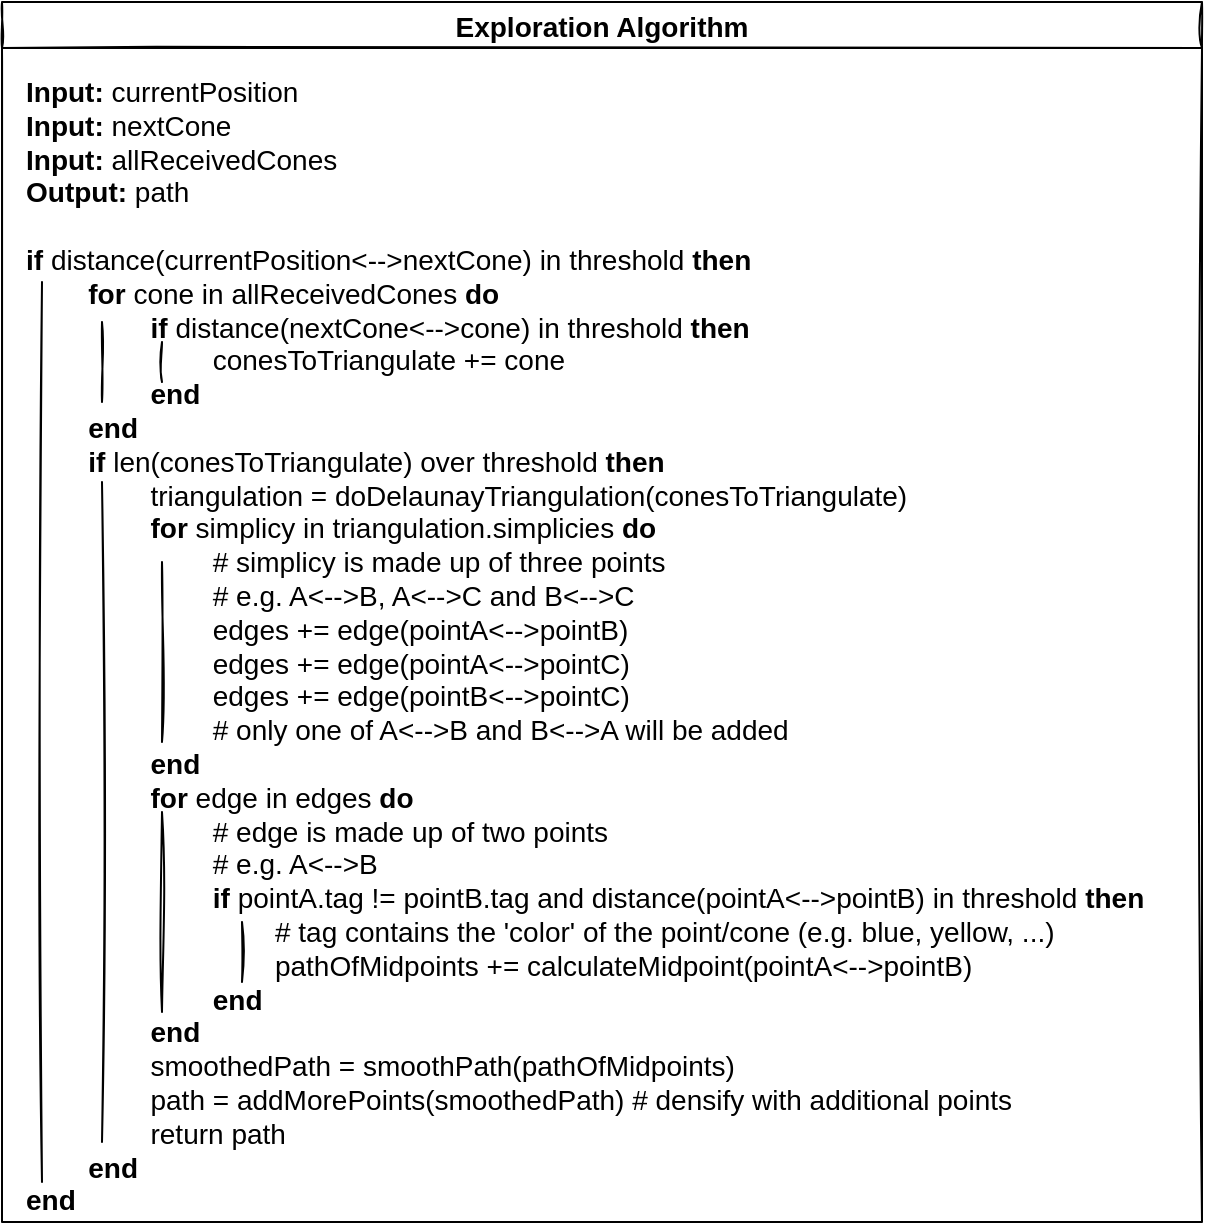 <mxfile version="17.4.2" type="device"><diagram id="MuWoHAlohUoBWQjCXuMJ" name="Page-1"><mxGraphModel dx="901" dy="569" grid="1" gridSize="10" guides="1" tooltips="1" connect="1" arrows="1" fold="1" page="1" pageScale="1" pageWidth="827" pageHeight="1169" math="0" shadow="0"><root><mxCell id="0"/><mxCell id="1" parent="0"/><mxCell id="XNYqWP5srtLpkb9rllF9-31" value="Exploration Algorithm" style="swimlane;fontSize=14;glass=0;sketch=1;" vertex="1" parent="1"><mxGeometry x="80" y="80" width="600" height="610" as="geometry"><mxRectangle x="80" y="80" width="180" height="23" as="alternateBounds"/></mxGeometry></mxCell><mxCell id="XNYqWP5srtLpkb9rllF9-1" value="&lt;b style=&quot;font-size: 14px&quot;&gt;Input: &lt;/b&gt;currentPosition&lt;br style=&quot;font-size: 14px&quot;&gt;&lt;b style=&quot;font-size: 14px&quot;&gt;Input: &lt;/b&gt;nextCone&lt;br style=&quot;font-size: 14px&quot;&gt;&lt;b style=&quot;font-size: 14px&quot;&gt;Input: &lt;/b&gt;allReceivedCones&lt;br style=&quot;font-size: 14px&quot;&gt;&lt;b style=&quot;font-size: 14px&quot;&gt;Output: &lt;/b&gt;path&lt;br style=&quot;font-size: 14px&quot;&gt;&lt;br style=&quot;font-size: 14px&quot;&gt;&lt;b style=&quot;font-size: 14px&quot;&gt;if &lt;/b&gt;distance(currentPosition&amp;lt;--&amp;gt;nextCone)&lt;b style=&quot;font-size: 14px&quot;&gt;&amp;nbsp;&lt;/b&gt;in threshold &lt;b style=&quot;font-size: 14px&quot;&gt;then&lt;br style=&quot;font-size: 14px&quot;&gt;&lt;span style=&quot;font-size: 14px&quot;&gt;&#9;&lt;/span&gt;&lt;span style=&quot;white-space: pre ; font-size: 14px&quot;&gt;&#9;&lt;/span&gt;for &lt;/b&gt;cone in allReceivedCones &lt;b style=&quot;font-size: 14px&quot;&gt;do&lt;/b&gt;&lt;br style=&quot;font-size: 14px&quot;&gt;&lt;span style=&quot;font-size: 14px&quot;&gt;&#9;&lt;/span&gt;&lt;span style=&quot;font-size: 14px&quot;&gt;&#9;&lt;/span&gt;&lt;b style=&quot;font-size: 14px&quot;&gt;&lt;span style=&quot;white-space: pre ; font-size: 14px&quot;&gt;&#9;&lt;/span&gt;&lt;span style=&quot;white-space: pre ; font-size: 14px&quot;&gt;&#9;&lt;/span&gt;if &lt;/b&gt;distance(nextCone&amp;lt;--&amp;gt;cone) in threshold &lt;b style=&quot;font-size: 14px&quot;&gt;then&lt;/b&gt;&lt;br style=&quot;font-size: 14px&quot;&gt;&lt;span style=&quot;font-size: 14px&quot;&gt;&#9;&lt;/span&gt;&lt;span style=&quot;font-size: 14px&quot;&gt;&#9;&lt;/span&gt;&lt;span style=&quot;font-size: 14px&quot;&gt;&#9;&lt;/span&gt;&lt;span style=&quot;white-space: pre ; font-size: 14px&quot;&gt;&#9;&lt;/span&gt;&lt;span style=&quot;white-space: pre ; font-size: 14px&quot;&gt;&#9;&lt;/span&gt;&lt;span style=&quot;white-space: pre ; font-size: 14px&quot;&gt;&#9;&lt;/span&gt;conesToTriangulate += cone&lt;br style=&quot;font-size: 14px&quot;&gt;&lt;span style=&quot;font-size: 14px&quot;&gt;&#9;&lt;span style=&quot;font-size: 14px&quot;&gt;&#9;&lt;/span&gt;&lt;b style=&quot;font-size: 14px&quot;&gt;&lt;span style=&quot;white-space: pre ; font-size: 14px&quot;&gt;&#9;&lt;/span&gt;&lt;span style=&quot;white-space: pre ; font-size: 14px&quot;&gt;&#9;&lt;/span&gt;end&lt;br style=&quot;font-size: 14px&quot;&gt;&lt;/b&gt;&lt;/span&gt;&lt;span style=&quot;font-size: 14px&quot;&gt;&#9;&lt;/span&gt;&lt;b style=&quot;font-size: 14px&quot;&gt;&lt;span style=&quot;white-space: pre ; font-size: 14px&quot;&gt;&#9;&lt;/span&gt;end&lt;br style=&quot;font-size: 14px&quot;&gt;&lt;/b&gt;&lt;span style=&quot;font-size: 14px&quot;&gt;&#9;&lt;/span&gt;&lt;b style=&quot;font-size: 14px&quot;&gt;&lt;span style=&quot;white-space: pre ; font-size: 14px&quot;&gt;&#9;&lt;/span&gt;if &lt;/b&gt;len(conesToTriangulate) over threshold &lt;b style=&quot;font-size: 14px&quot;&gt;then&lt;br style=&quot;font-size: 14px&quot;&gt;&lt;/b&gt;&lt;span style=&quot;font-size: 14px&quot;&gt;&#9;&lt;/span&gt;&lt;span style=&quot;font-size: 14px&quot;&gt;&#9;&lt;/span&gt;&lt;span style=&quot;white-space: pre ; font-size: 14px&quot;&gt;&#9;&lt;/span&gt;&lt;span style=&quot;white-space: pre ; font-size: 14px&quot;&gt;&#9;&lt;/span&gt;triangulation = doDelaunayTriangulation(conesToTriangulate)&lt;br style=&quot;font-size: 14px&quot;&gt;&lt;span style=&quot;font-size: 14px&quot;&gt;&#9;&lt;/span&gt;&lt;span style=&quot;font-size: 14px&quot;&gt;&#9;&lt;/span&gt;&lt;b style=&quot;font-size: 14px&quot;&gt;&lt;span style=&quot;white-space: pre ; font-size: 14px&quot;&gt;&#9;&lt;/span&gt;&lt;span style=&quot;white-space: pre ; font-size: 14px&quot;&gt;&#9;&lt;/span&gt;for &lt;/b&gt;simplicy in triangulation.simplicies &lt;b style=&quot;font-size: 14px&quot;&gt;do&lt;/b&gt;&lt;br style=&quot;font-size: 14px&quot;&gt;&lt;span style=&quot;font-weight: bold ; font-size: 14px&quot;&gt;&#9;&lt;/span&gt;&lt;span style=&quot;font-weight: bold ; font-size: 14px&quot;&gt;&#9;&lt;/span&gt;&lt;span style=&quot;font-weight: bold ; font-size: 14px&quot;&gt;&#9;&lt;/span&gt;&lt;span style=&quot;white-space: pre ; font-size: 14px&quot;&gt;&#9;&lt;span style=&quot;white-space: pre ; font-size: 14px&quot;&gt;&#9;&lt;/span&gt;&lt;span style=&quot;white-space: pre ; font-size: 14px&quot;&gt;&#9;&lt;/span&gt;&lt;/span&gt;# simplicy is made up of three points&lt;br style=&quot;font-size: 14px&quot;&gt;&lt;span style=&quot;font-size: 14px&quot;&gt;&#9;&lt;/span&gt;&lt;span style=&quot;font-size: 14px&quot;&gt;&#9;&lt;/span&gt;&lt;span style=&quot;font-size: 14px&quot;&gt;&#9;&lt;/span&gt;&lt;span style=&quot;white-space: pre ; font-size: 14px&quot;&gt;&#9;&lt;/span&gt;&lt;span style=&quot;white-space: pre ; font-size: 14px&quot;&gt;&#9;&lt;/span&gt;&lt;span style=&quot;white-space: pre ; font-size: 14px&quot;&gt;&#9;&lt;/span&gt;# e.g. A&amp;lt;--&amp;gt;B, A&amp;lt;--&amp;gt;C and B&amp;lt;--&amp;gt;C&lt;br style=&quot;font-size: 14px&quot;&gt;&lt;span style=&quot;font-size: 14px&quot;&gt;&#9;&lt;/span&gt;&lt;span style=&quot;font-size: 14px&quot;&gt;&#9;&lt;/span&gt;&lt;span style=&quot;font-size: 14px&quot;&gt;&#9;&lt;/span&gt;&lt;span style=&quot;white-space: pre ; font-size: 14px&quot;&gt;&#9;&lt;/span&gt;&lt;span style=&quot;white-space: pre ; font-size: 14px&quot;&gt;&#9;&lt;/span&gt;&lt;span style=&quot;white-space: pre ; font-size: 14px&quot;&gt;&#9;&lt;/span&gt;edges += edge(pointA&amp;lt;--&amp;gt;pointB)&lt;br style=&quot;font-size: 14px&quot;&gt;&lt;span style=&quot;font-size: 14px&quot;&gt;&#9;&lt;/span&gt;&lt;span style=&quot;font-size: 14px&quot;&gt;&#9;&lt;/span&gt;&lt;span style=&quot;font-size: 14px&quot;&gt;&#9;&lt;/span&gt;&lt;span style=&quot;white-space: pre ; font-size: 14px&quot;&gt;&#9;&lt;/span&gt;&lt;span style=&quot;white-space: pre ; font-size: 14px&quot;&gt;&#9;&lt;/span&gt;&lt;span style=&quot;white-space: pre ; font-size: 14px&quot;&gt;&#9;&lt;/span&gt;edges += edge(pointA&amp;lt;--&amp;gt;pointC)&lt;br style=&quot;font-size: 14px&quot;&gt;&lt;span style=&quot;font-size: 14px&quot;&gt;&#9;&lt;/span&gt;&lt;span style=&quot;font-size: 14px&quot;&gt;&#9;&lt;/span&gt;&lt;span style=&quot;font-size: 14px&quot;&gt;&#9;&lt;/span&gt;&lt;span style=&quot;white-space: pre ; font-size: 14px&quot;&gt;&#9;&lt;/span&gt;&lt;span style=&quot;white-space: pre ; font-size: 14px&quot;&gt;&#9;&lt;/span&gt;&lt;span style=&quot;white-space: pre ; font-size: 14px&quot;&gt;&#9;&lt;/span&gt;edges += edge(pointB&amp;lt;--&amp;gt;pointC)&lt;br style=&quot;font-size: 14px&quot;&gt;&lt;span style=&quot;font-size: 14px&quot;&gt;&#9;&lt;/span&gt;&lt;span style=&quot;font-size: 14px&quot;&gt;&#9;&lt;/span&gt;&lt;span style=&quot;font-size: 14px&quot;&gt;&#9;&lt;/span&gt;&lt;span style=&quot;white-space: pre ; font-size: 14px&quot;&gt;&#9;&lt;/span&gt;&lt;span style=&quot;white-space: pre ; font-size: 14px&quot;&gt;&#9;&lt;/span&gt;&lt;span style=&quot;white-space: pre ; font-size: 14px&quot;&gt;&#9;&lt;/span&gt;# only one of A&amp;lt;--&amp;gt;B and B&amp;lt;--&amp;gt;A will be added&lt;br style=&quot;font-size: 14px&quot;&gt;&lt;span style=&quot;font-size: 14px&quot;&gt;&#9;&lt;/span&gt;&lt;span style=&quot;font-size: 14px&quot;&gt;&#9;&lt;/span&gt;&lt;b style=&quot;font-size: 14px&quot;&gt;&lt;span style=&quot;white-space: pre ; font-size: 14px&quot;&gt;&#9;&lt;/span&gt;&lt;span style=&quot;white-space: pre ; font-size: 14px&quot;&gt;&#9;&lt;/span&gt;end&lt;br style=&quot;font-size: 14px&quot;&gt;&lt;/b&gt;&lt;span style=&quot;font-size: 14px&quot;&gt;&#9;&lt;/span&gt;&lt;span style=&quot;font-size: 14px&quot;&gt;&#9;&lt;/span&gt;&lt;b style=&quot;font-size: 14px&quot;&gt;&lt;span style=&quot;white-space: pre ; font-size: 14px&quot;&gt;&#9;&lt;/span&gt;&lt;span style=&quot;white-space: pre ; font-size: 14px&quot;&gt;&#9;&lt;/span&gt;for &lt;/b&gt;edge in edges &lt;b style=&quot;font-size: 14px&quot;&gt;do&lt;/b&gt;&lt;br style=&quot;font-size: 14px&quot;&gt;&lt;span style=&quot;font-weight: bold ; font-size: 14px&quot;&gt;&#9;&lt;/span&gt;&lt;span style=&quot;font-weight: bold ; font-size: 14px&quot;&gt;&#9;&lt;/span&gt;&lt;span style=&quot;font-weight: bold ; font-size: 14px&quot;&gt;&#9;&lt;/span&gt;&lt;span style=&quot;white-space: pre ; font-size: 14px&quot;&gt;&#9;&lt;/span&gt;&lt;span style=&quot;white-space: pre ; font-size: 14px&quot;&gt;&#9;&lt;/span&gt;&lt;span style=&quot;white-space: pre ; font-size: 14px&quot;&gt;&#9;&lt;/span&gt;# edge is made up of two points&lt;br style=&quot;font-size: 14px&quot;&gt;&lt;span style=&quot;font-size: 14px&quot;&gt;&#9;&lt;/span&gt;&lt;span style=&quot;font-size: 14px&quot;&gt;&#9;&lt;/span&gt;&lt;span style=&quot;font-size: 14px&quot;&gt;&#9;&lt;/span&gt;&lt;span style=&quot;white-space: pre ; font-size: 14px&quot;&gt;&#9;&lt;/span&gt;&lt;span style=&quot;white-space: pre ; font-size: 14px&quot;&gt;&#9;&lt;/span&gt;&lt;span style=&quot;white-space: pre ; font-size: 14px&quot;&gt;&#9;&lt;/span&gt;# e.g. A&amp;lt;--&amp;gt;B&lt;br style=&quot;font-size: 14px&quot;&gt;&lt;span style=&quot;font-size: 14px&quot;&gt;&#9;&lt;/span&gt;&lt;span style=&quot;font-size: 14px&quot;&gt;&#9;&lt;/span&gt;&lt;span style=&quot;font-size: 14px&quot;&gt;&#9;&lt;/span&gt;&lt;b style=&quot;font-size: 14px&quot;&gt;&lt;span style=&quot;white-space: pre ; font-size: 14px&quot;&gt;&#9;&lt;/span&gt;&lt;span style=&quot;white-space: pre ; font-size: 14px&quot;&gt;&#9;&lt;/span&gt;&lt;span style=&quot;white-space: pre ; font-size: 14px&quot;&gt;&#9;&lt;/span&gt;if &lt;/b&gt;pointA.tag != pointB.tag and distance(pointA&amp;lt;--&amp;gt;pointB) in threshold &lt;span style=&quot;font-size: 14px&quot;&gt;&lt;b&gt;then&lt;/b&gt;&lt;br&gt;&lt;span style=&quot;font-weight: bold ; white-space: pre&quot;&gt;&#9;&lt;/span&gt;&lt;span style=&quot;font-weight: bold ; white-space: pre&quot;&gt;&#9;&lt;/span&gt;&lt;span style=&quot;font-weight: bold ; white-space: pre&quot;&gt;&#9;&lt;/span&gt;&lt;span style=&quot;font-weight: bold ; white-space: pre&quot;&gt;&#9;&lt;/span&gt;# tag contains the 'color' of the point/cone (e.g. blue, yellow, ...)&lt;br style=&quot;font-size: 14px&quot;&gt;&lt;/span&gt;&lt;span style=&quot;font-size: 14px&quot;&gt;&#9;&lt;/span&gt;&lt;span style=&quot;font-size: 14px&quot;&gt;&#9;&lt;/span&gt;&lt;span style=&quot;font-size: 14px&quot;&gt;&#9;&lt;/span&gt;&lt;span style=&quot;font-size: 14px&quot;&gt;&#9;&lt;/span&gt;&lt;span style=&quot;white-space: pre ; font-size: 14px&quot;&gt;&#9;&lt;/span&gt;&lt;span style=&quot;white-space: pre ; font-size: 14px&quot;&gt;&#9;&lt;/span&gt;&lt;span style=&quot;white-space: pre ; font-size: 14px&quot;&gt;&#9;&lt;/span&gt;&lt;span style=&quot;white-space: pre ; font-size: 14px&quot;&gt;&#9;&lt;/span&gt;pathOfMidpoints += calculateMidpoint(pointA&amp;lt;--&amp;gt;pointB)&lt;br style=&quot;font-size: 14px&quot;&gt;&lt;span style=&quot;font-size: 14px&quot;&gt;&#9;&lt;/span&gt;&lt;span style=&quot;font-size: 14px&quot;&gt;&#9;&lt;/span&gt;&lt;span style=&quot;font-size: 14px&quot;&gt;&#9;&lt;/span&gt;&lt;b style=&quot;font-size: 14px&quot;&gt;&lt;span style=&quot;white-space: pre ; font-size: 14px&quot;&gt;&#9;&lt;/span&gt;&lt;span style=&quot;white-space: pre ; font-size: 14px&quot;&gt;&#9;&lt;/span&gt;&lt;span style=&quot;white-space: pre ; font-size: 14px&quot;&gt;&#9;&lt;/span&gt;end&lt;br style=&quot;font-size: 14px&quot;&gt;&lt;/b&gt;&lt;span style=&quot;font-size: 14px&quot;&gt;&#9;&lt;/span&gt;&lt;span style=&quot;font-size: 14px&quot;&gt;&#9;&lt;/span&gt;&lt;b style=&quot;font-size: 14px&quot;&gt;&lt;span style=&quot;white-space: pre ; font-size: 14px&quot;&gt;&#9;&lt;/span&gt;&lt;span style=&quot;white-space: pre ; font-size: 14px&quot;&gt;&#9;&lt;/span&gt;end&lt;/b&gt;&lt;br style=&quot;font-size: 14px&quot;&gt;&lt;span style=&quot;font-weight: bold ; font-size: 14px&quot;&gt;&#9;&lt;/span&gt;&lt;span style=&quot;font-weight: bold ; font-size: 14px&quot;&gt;&#9;&lt;/span&gt;&lt;span style=&quot;white-space: pre ; font-size: 14px&quot;&gt;&#9;&lt;/span&gt;&lt;span style=&quot;white-space: pre ; font-size: 14px&quot;&gt;&#9;&lt;/span&gt;smoothedPath = smoothPath(pathOfMidpoints)&lt;br style=&quot;font-size: 14px&quot;&gt;&lt;span style=&quot;white-space: pre ; font-size: 14px&quot;&gt;&#9;&lt;/span&gt;&lt;span style=&quot;white-space: pre ; font-size: 14px&quot;&gt;&#9;&lt;/span&gt;path = addMorePoints(smoothedPath) # densify with additional points&lt;br style=&quot;font-size: 14px&quot;&gt;&lt;span style=&quot;white-space: pre ; font-size: 14px&quot;&gt;&#9;&lt;/span&gt;&lt;span style=&quot;white-space: pre ; font-size: 14px&quot;&gt;&#9;&lt;/span&gt;return path&lt;br style=&quot;font-size: 14px&quot;&gt;&lt;span style=&quot;font-size: 14px&quot;&gt;&#9;&lt;/span&gt;&lt;b style=&quot;font-size: 14px&quot;&gt;&lt;span style=&quot;white-space: pre ; font-size: 14px&quot;&gt;&#9;&lt;/span&gt;end&lt;br style=&quot;font-size: 14px&quot;&gt;end&lt;/b&gt;&lt;br style=&quot;font-size: 14px&quot;&gt;&lt;span style=&quot;font-size: 14px&quot;&gt;&#9;&lt;/span&gt;&lt;span style=&quot;font-size: 14px&quot;&gt;&#9;&lt;/span&gt;&lt;span style=&quot;font-size: 14px&quot;&gt;&#9;&lt;/span&gt;" style="text;html=1;strokeColor=none;fillColor=none;align=left;verticalAlign=top;whiteSpace=wrap;rounded=0;fontSize=14;" vertex="1" parent="XNYqWP5srtLpkb9rllF9-31"><mxGeometry x="10" y="30" width="580" height="570" as="geometry"/></mxCell><mxCell id="XNYqWP5srtLpkb9rllF9-33" value="" style="endArrow=none;html=1;rounded=0;fontSize=14;sketch=1;" edge="1" parent="XNYqWP5srtLpkb9rllF9-31"><mxGeometry width="50" height="50" relative="1" as="geometry"><mxPoint x="20" y="590" as="sourcePoint"/><mxPoint x="20" y="140" as="targetPoint"/></mxGeometry></mxCell><mxCell id="XNYqWP5srtLpkb9rllF9-34" value="" style="endArrow=none;html=1;rounded=0;sketch=1;fontSize=14;" edge="1" parent="XNYqWP5srtLpkb9rllF9-31"><mxGeometry width="50" height="50" relative="1" as="geometry"><mxPoint x="80" y="190" as="sourcePoint"/><mxPoint x="80" y="170" as="targetPoint"/></mxGeometry></mxCell><mxCell id="XNYqWP5srtLpkb9rllF9-35" value="" style="endArrow=none;html=1;rounded=0;sketch=1;fontSize=14;" edge="1" parent="XNYqWP5srtLpkb9rllF9-31"><mxGeometry width="50" height="50" relative="1" as="geometry"><mxPoint x="120" y="490" as="sourcePoint"/><mxPoint x="120" y="460" as="targetPoint"/></mxGeometry></mxCell><mxCell id="XNYqWP5srtLpkb9rllF9-36" value="" style="endArrow=none;html=1;rounded=0;sketch=1;fontSize=14;" edge="1" parent="XNYqWP5srtLpkb9rllF9-31"><mxGeometry width="50" height="50" relative="1" as="geometry"><mxPoint x="50" y="570" as="sourcePoint"/><mxPoint x="50" y="240" as="targetPoint"/></mxGeometry></mxCell><mxCell id="XNYqWP5srtLpkb9rllF9-37" value="" style="endArrow=none;html=1;rounded=0;sketch=1;fontSize=14;" edge="1" parent="XNYqWP5srtLpkb9rllF9-31"><mxGeometry width="50" height="50" relative="1" as="geometry"><mxPoint x="50" y="200" as="sourcePoint"/><mxPoint x="50" y="160" as="targetPoint"/></mxGeometry></mxCell><mxCell id="XNYqWP5srtLpkb9rllF9-38" value="" style="endArrow=none;html=1;rounded=0;sketch=1;fontSize=14;" edge="1" parent="XNYqWP5srtLpkb9rllF9-31"><mxGeometry width="50" height="50" relative="1" as="geometry"><mxPoint x="80" y="370" as="sourcePoint"/><mxPoint x="80" y="280" as="targetPoint"/></mxGeometry></mxCell><mxCell id="XNYqWP5srtLpkb9rllF9-40" value="" style="endArrow=none;html=1;rounded=0;sketch=1;fontSize=14;" edge="1" parent="XNYqWP5srtLpkb9rllF9-31"><mxGeometry width="50" height="50" relative="1" as="geometry"><mxPoint x="80" y="505" as="sourcePoint"/><mxPoint x="80" y="405" as="targetPoint"/></mxGeometry></mxCell></root></mxGraphModel></diagram></mxfile>